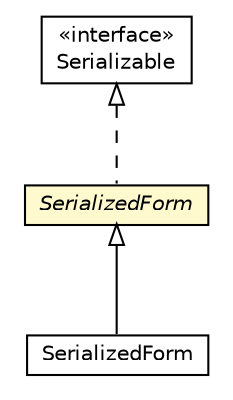 #!/usr/local/bin/dot
#
# Class diagram 
# Generated by UMLGraph version 5.1 (http://www.umlgraph.org/)
#

digraph G {
	edge [fontname="Helvetica",fontsize=10,labelfontname="Helvetica",labelfontsize=10];
	node [fontname="Helvetica",fontsize=10,shape=plaintext];
	nodesep=0.25;
	ranksep=0.5;
	// pt.ist.fenixframework.core.AbstractDomainObjectAdapter.SerializedForm
	c33958 [label=<<table title="pt.ist.fenixframework.core.AbstractDomainObjectAdapter.SerializedForm" border="0" cellborder="1" cellspacing="0" cellpadding="2" port="p" href="./AbstractDomainObjectAdapter.SerializedForm.html">
		<tr><td><table border="0" cellspacing="0" cellpadding="1">
<tr><td align="center" balign="center"> SerializedForm </td></tr>
		</table></td></tr>
		</table>>, fontname="Helvetica", fontcolor="black", fontsize=10.0];
	// pt.ist.fenixframework.core.AbstractDomainObject.SerializedForm
	c33967 [label=<<table title="pt.ist.fenixframework.core.AbstractDomainObject.SerializedForm" border="0" cellborder="1" cellspacing="0" cellpadding="2" port="p" bgcolor="lemonChiffon" href="./AbstractDomainObject.SerializedForm.html">
		<tr><td><table border="0" cellspacing="0" cellpadding="1">
<tr><td align="center" balign="center"><font face="Helvetica-Oblique"> SerializedForm </font></td></tr>
		</table></td></tr>
		</table>>, fontname="Helvetica", fontcolor="black", fontsize=10.0];
	//pt.ist.fenixframework.core.AbstractDomainObjectAdapter.SerializedForm extends pt.ist.fenixframework.core.AbstractDomainObject.SerializedForm
	c33967:p -> c33958:p [dir=back,arrowtail=empty];
	//pt.ist.fenixframework.core.AbstractDomainObject.SerializedForm implements java.io.Serializable
	c34280:p -> c33967:p [dir=back,arrowtail=empty,style=dashed];
	// java.io.Serializable
	c34280 [label=<<table title="java.io.Serializable" border="0" cellborder="1" cellspacing="0" cellpadding="2" port="p" href="http://java.sun.com/j2se/1.4.2/docs/api/java/io/Serializable.html">
		<tr><td><table border="0" cellspacing="0" cellpadding="1">
<tr><td align="center" balign="center"> &#171;interface&#187; </td></tr>
<tr><td align="center" balign="center"> Serializable </td></tr>
		</table></td></tr>
		</table>>, fontname="Helvetica", fontcolor="black", fontsize=10.0];
}

